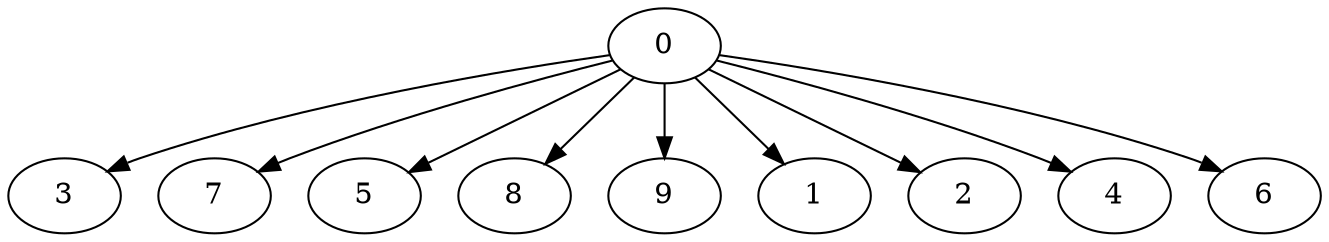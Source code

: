 digraph "Fork_Nodes_10_CCR_9.98_WeightType_Random" {
	graph ["Duplicate states"=0,
		GraphType=Fork,
		"Max states in OPEN"=0,
		Modes="120000ms; topo-ordered tasks, ; Pruning: task equivalence, fixed order ready list, ; F-value: ; Optimisation: best schedule length (\
SL) optimisation on equal, ",
		NumberOfTasks=10,
		"Pruned using list schedule length"=27,
		"States removed from OPEN"=0,
		TargetSystem="Homogeneous-6",
		"Time to schedule (ms)"=80,
		"Total idle time"=90,
		"Total schedule length"=54,
		"Total sequential time"=58,
		"Total states created"=58
	];
	0	["Finish time"=4,
		Processor=0,
		"Start time"=0,
		Weight=4];
	3	["Finish time"=44,
		Processor=0,
		"Start time"=34,
		Weight=10];
	0 -> 3	[Weight=83];
	7	["Finish time"=54,
		Processor=1,
		"Start time"=45,
		Weight=9];
	0 -> 7	[Weight=41];
	5	["Finish time"=31,
		Processor=0,
		"Start time"=24,
		Weight=7];
	0 -> 5	[Weight=72];
	8	["Finish time"=11,
		Processor=0,
		"Start time"=4,
		Weight=7];
	0 -> 8	[Weight=52];
	9	["Finish time"=24,
		Processor=0,
		"Start time"=17,
		Weight=7];
	0 -> 9	[Weight=62];
	1	["Finish time"=17,
		Processor=0,
		"Start time"=11,
		Weight=6];
	0 -> 1	[Weight=52];
	2	["Finish time"=48,
		Processor=2,
		"Start time"=45,
		Weight=3];
	0 -> 2	[Weight=41];
	4	["Finish time"=34,
		Processor=0,
		"Start time"=31,
		Weight=3];
	0 -> 4	[Weight=72];
	6	["Finish time"=46,
		Processor=0,
		"Start time"=44,
		Weight=2];
	0 -> 6	[Weight=104];
}
